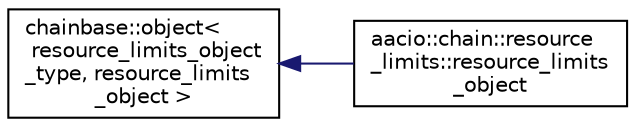 digraph "Graphical Class Hierarchy"
{
  edge [fontname="Helvetica",fontsize="10",labelfontname="Helvetica",labelfontsize="10"];
  node [fontname="Helvetica",fontsize="10",shape=record];
  rankdir="LR";
  Node0 [label="chainbase::object\<\l resource_limits_object\l_type, resource_limits\l_object \>",height=0.2,width=0.4,color="black", fillcolor="white", style="filled",URL="$structchainbase_1_1object.html"];
  Node0 -> Node1 [dir="back",color="midnightblue",fontsize="10",style="solid",fontname="Helvetica"];
  Node1 [label="aacio::chain::resource\l_limits::resource_limits\l_object",height=0.2,width=0.4,color="black", fillcolor="white", style="filled",URL="$structaacio_1_1chain_1_1resource__limits_1_1resource__limits__object.html"];
}
